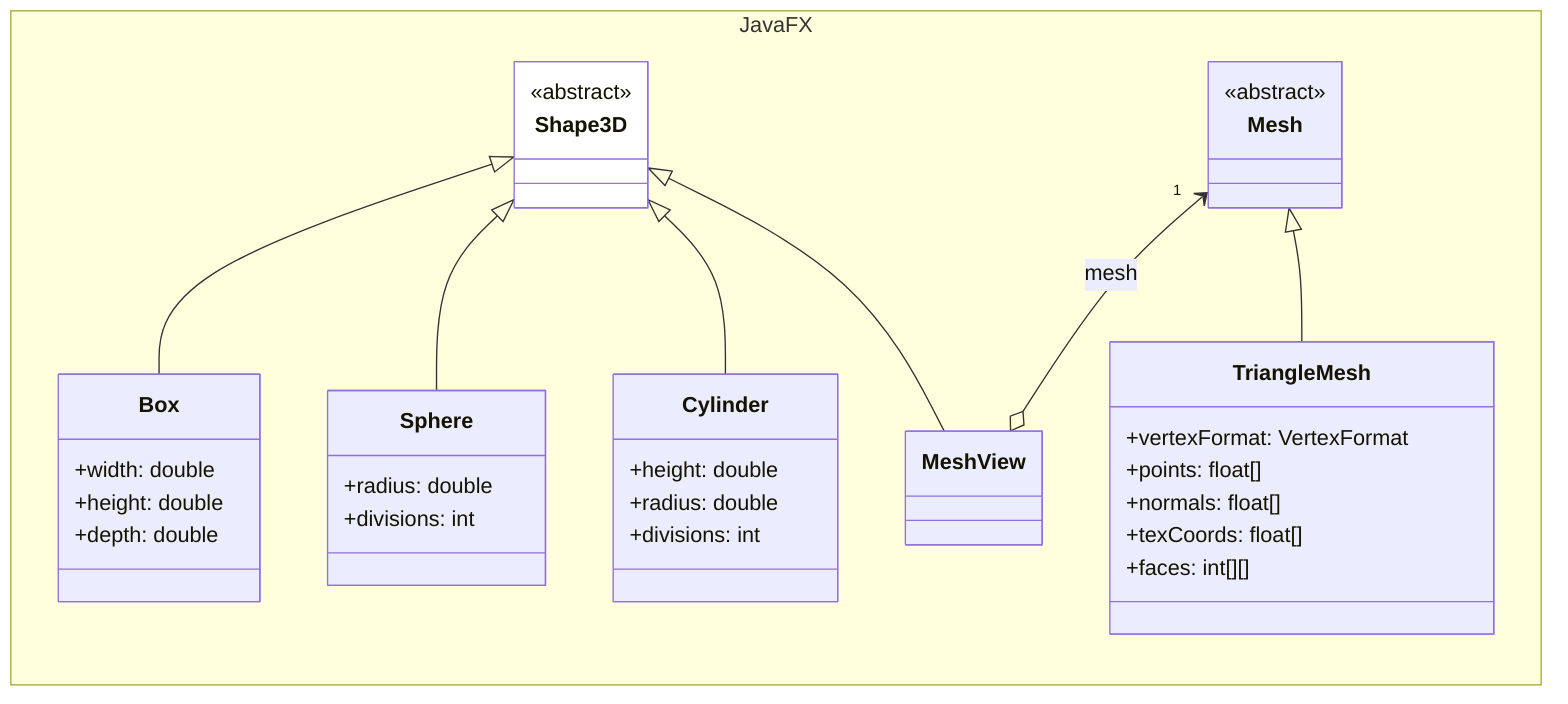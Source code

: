 classDiagram

    direction LR

    namespace JavaFX {

        class Shape3D {
            <<abstract>>
        }

        class Box {
            +width: double
            +height: double
            +depth: double
        }

        class Sphere {
            +radius: double
            +divisions: int
        }

        class Cylinder {
            +height: double
            +radius: double
            +divisions: int
        }

        class MeshView {

        }

        class Mesh {
            <<abstract>>
        }

        class TriangleMesh {
            +vertexFormat: VertexFormat
            +points: float[]
            +normals: float[]
            +texCoords: float[]
            +faces: int[][]
        }

    }

    Shape3D <|-- Box
    Shape3D <|-- Sphere
    Shape3D <|-- Cylinder
    Shape3D <|-- MeshView

    Mesh "1" <--o MeshView: mesh

    Mesh <|-- TriangleMesh

    style Shape3D fill:white